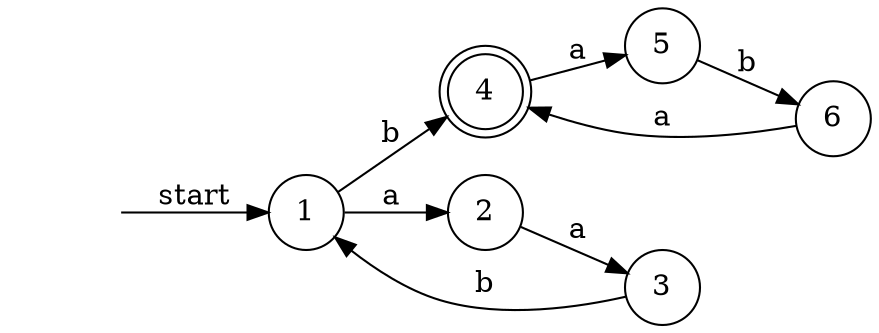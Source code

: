 digraph graph_4_1{
    rankdir=LR;

    "" [shape = none];
    4 [shape = doublecircle];
    node [shape = circle];

    "" -> 1 [label = "start"];  
    1 -> 2 [label = "a"];
    2 -> 3 [label = "a"];
    3 -> 1 [label = "b"];
    1 -> 4 [label = "b"];
    4 -> 5 [label = "a"];
    5 -> 6 [label = "b"];
    6 -> 4 [label = "a"];
}
